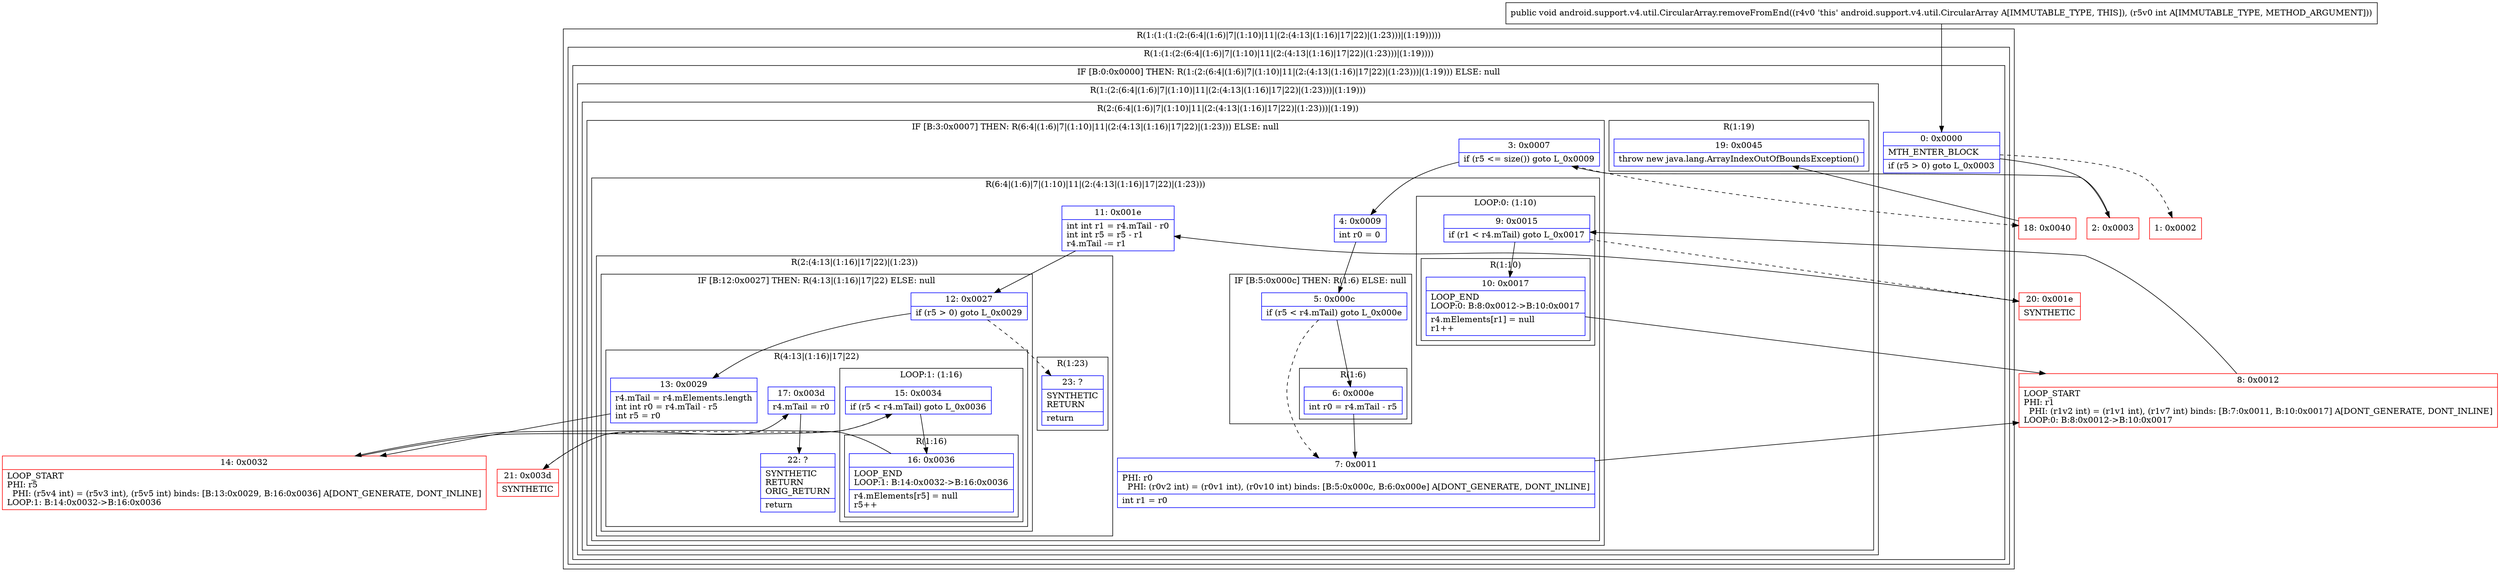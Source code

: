 digraph "CFG forandroid.support.v4.util.CircularArray.removeFromEnd(I)V" {
subgraph cluster_Region_399320626 {
label = "R(1:(1:(1:(2:(6:4|(1:6)|7|(1:10)|11|(2:(4:13|(1:16)|17|22)|(1:23)))|(1:19)))))";
node [shape=record,color=blue];
subgraph cluster_Region_1109865154 {
label = "R(1:(1:(2:(6:4|(1:6)|7|(1:10)|11|(2:(4:13|(1:16)|17|22)|(1:23)))|(1:19))))";
node [shape=record,color=blue];
subgraph cluster_IfRegion_418970390 {
label = "IF [B:0:0x0000] THEN: R(1:(2:(6:4|(1:6)|7|(1:10)|11|(2:(4:13|(1:16)|17|22)|(1:23)))|(1:19))) ELSE: null";
node [shape=record,color=blue];
Node_0 [shape=record,label="{0\:\ 0x0000|MTH_ENTER_BLOCK\l|if (r5 \> 0) goto L_0x0003\l}"];
subgraph cluster_Region_1469814042 {
label = "R(1:(2:(6:4|(1:6)|7|(1:10)|11|(2:(4:13|(1:16)|17|22)|(1:23)))|(1:19)))";
node [shape=record,color=blue];
subgraph cluster_Region_689554797 {
label = "R(2:(6:4|(1:6)|7|(1:10)|11|(2:(4:13|(1:16)|17|22)|(1:23)))|(1:19))";
node [shape=record,color=blue];
subgraph cluster_IfRegion_1389577134 {
label = "IF [B:3:0x0007] THEN: R(6:4|(1:6)|7|(1:10)|11|(2:(4:13|(1:16)|17|22)|(1:23))) ELSE: null";
node [shape=record,color=blue];
Node_3 [shape=record,label="{3\:\ 0x0007|if (r5 \<= size()) goto L_0x0009\l}"];
subgraph cluster_Region_347455469 {
label = "R(6:4|(1:6)|7|(1:10)|11|(2:(4:13|(1:16)|17|22)|(1:23)))";
node [shape=record,color=blue];
Node_4 [shape=record,label="{4\:\ 0x0009|int r0 = 0\l}"];
subgraph cluster_IfRegion_221000361 {
label = "IF [B:5:0x000c] THEN: R(1:6) ELSE: null";
node [shape=record,color=blue];
Node_5 [shape=record,label="{5\:\ 0x000c|if (r5 \< r4.mTail) goto L_0x000e\l}"];
subgraph cluster_Region_153879169 {
label = "R(1:6)";
node [shape=record,color=blue];
Node_6 [shape=record,label="{6\:\ 0x000e|int r0 = r4.mTail \- r5\l}"];
}
}
Node_7 [shape=record,label="{7\:\ 0x0011|PHI: r0 \l  PHI: (r0v2 int) = (r0v1 int), (r0v10 int) binds: [B:5:0x000c, B:6:0x000e] A[DONT_GENERATE, DONT_INLINE]\l|int r1 = r0\l}"];
subgraph cluster_LoopRegion_700162159 {
label = "LOOP:0: (1:10)";
node [shape=record,color=blue];
Node_9 [shape=record,label="{9\:\ 0x0015|if (r1 \< r4.mTail) goto L_0x0017\l}"];
subgraph cluster_Region_159152795 {
label = "R(1:10)";
node [shape=record,color=blue];
Node_10 [shape=record,label="{10\:\ 0x0017|LOOP_END\lLOOP:0: B:8:0x0012\-\>B:10:0x0017\l|r4.mElements[r1] = null\lr1++\l}"];
}
}
Node_11 [shape=record,label="{11\:\ 0x001e|int int r1 = r4.mTail \- r0\lint int r5 = r5 \- r1\lr4.mTail \-= r1\l}"];
subgraph cluster_Region_101991763 {
label = "R(2:(4:13|(1:16)|17|22)|(1:23))";
node [shape=record,color=blue];
subgraph cluster_IfRegion_806352526 {
label = "IF [B:12:0x0027] THEN: R(4:13|(1:16)|17|22) ELSE: null";
node [shape=record,color=blue];
Node_12 [shape=record,label="{12\:\ 0x0027|if (r5 \> 0) goto L_0x0029\l}"];
subgraph cluster_Region_1499386372 {
label = "R(4:13|(1:16)|17|22)";
node [shape=record,color=blue];
Node_13 [shape=record,label="{13\:\ 0x0029|r4.mTail = r4.mElements.length\lint int r0 = r4.mTail \- r5\lint r5 = r0\l}"];
subgraph cluster_LoopRegion_756197784 {
label = "LOOP:1: (1:16)";
node [shape=record,color=blue];
Node_15 [shape=record,label="{15\:\ 0x0034|if (r5 \< r4.mTail) goto L_0x0036\l}"];
subgraph cluster_Region_1204856323 {
label = "R(1:16)";
node [shape=record,color=blue];
Node_16 [shape=record,label="{16\:\ 0x0036|LOOP_END\lLOOP:1: B:14:0x0032\-\>B:16:0x0036\l|r4.mElements[r5] = null\lr5++\l}"];
}
}
Node_17 [shape=record,label="{17\:\ 0x003d|r4.mTail = r0\l}"];
Node_22 [shape=record,label="{22\:\ ?|SYNTHETIC\lRETURN\lORIG_RETURN\l|return\l}"];
}
}
subgraph cluster_Region_1631705681 {
label = "R(1:23)";
node [shape=record,color=blue];
Node_23 [shape=record,label="{23\:\ ?|SYNTHETIC\lRETURN\l|return\l}"];
}
}
}
}
subgraph cluster_Region_700918756 {
label = "R(1:19)";
node [shape=record,color=blue];
Node_19 [shape=record,label="{19\:\ 0x0045|throw new java.lang.ArrayIndexOutOfBoundsException()\l}"];
}
}
}
}
}
}
Node_1 [shape=record,color=red,label="{1\:\ 0x0002}"];
Node_2 [shape=record,color=red,label="{2\:\ 0x0003}"];
Node_8 [shape=record,color=red,label="{8\:\ 0x0012|LOOP_START\lPHI: r1 \l  PHI: (r1v2 int) = (r1v1 int), (r1v7 int) binds: [B:7:0x0011, B:10:0x0017] A[DONT_GENERATE, DONT_INLINE]\lLOOP:0: B:8:0x0012\-\>B:10:0x0017\l}"];
Node_14 [shape=record,color=red,label="{14\:\ 0x0032|LOOP_START\lPHI: r5 \l  PHI: (r5v4 int) = (r5v3 int), (r5v5 int) binds: [B:13:0x0029, B:16:0x0036] A[DONT_GENERATE, DONT_INLINE]\lLOOP:1: B:14:0x0032\-\>B:16:0x0036\l}"];
Node_18 [shape=record,color=red,label="{18\:\ 0x0040}"];
Node_20 [shape=record,color=red,label="{20\:\ 0x001e|SYNTHETIC\l}"];
Node_21 [shape=record,color=red,label="{21\:\ 0x003d|SYNTHETIC\l}"];
MethodNode[shape=record,label="{public void android.support.v4.util.CircularArray.removeFromEnd((r4v0 'this' android.support.v4.util.CircularArray A[IMMUTABLE_TYPE, THIS]), (r5v0 int A[IMMUTABLE_TYPE, METHOD_ARGUMENT])) }"];
MethodNode -> Node_0;
Node_0 -> Node_1[style=dashed];
Node_0 -> Node_2;
Node_3 -> Node_4;
Node_3 -> Node_18[style=dashed];
Node_4 -> Node_5;
Node_5 -> Node_6;
Node_5 -> Node_7[style=dashed];
Node_6 -> Node_7;
Node_7 -> Node_8;
Node_9 -> Node_10;
Node_9 -> Node_20[style=dashed];
Node_10 -> Node_8;
Node_11 -> Node_12;
Node_12 -> Node_13;
Node_12 -> Node_23[style=dashed];
Node_13 -> Node_14;
Node_15 -> Node_16;
Node_15 -> Node_21[style=dashed];
Node_16 -> Node_14;
Node_17 -> Node_22;
Node_2 -> Node_3;
Node_8 -> Node_9;
Node_14 -> Node_15;
Node_18 -> Node_19;
Node_20 -> Node_11;
Node_21 -> Node_17;
}

